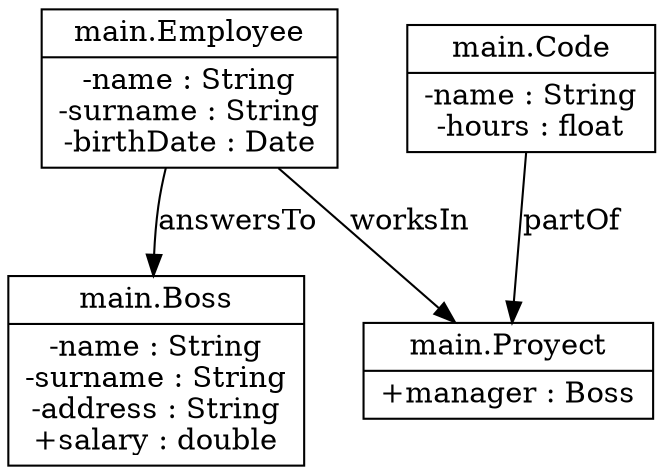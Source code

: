 digraph ClassDiagram {
	node [shape = "record"]
	"main.Boss" [label = "{main.Boss|-name : String\n-surname : String\n-address : String\n+salary : double}"];
	"main.Code" [label = "{main.Code|-name : String\n-hours : float}"];
	"main.Employee" [label = "{main.Employee|-name : String\n-surname : String\n-birthDate : Date}"];
	"main.Proyect" [label = "{main.Proyect|+manager : Boss}"];
	"main.Employee" -> "main.Boss" [ label = "answersTo" ];
	"main.Employee" -> "main.Proyect" [ label = "worksIn" ];
	"main.Code" -> "main.Proyect" [ label = "partOf" ];
}
